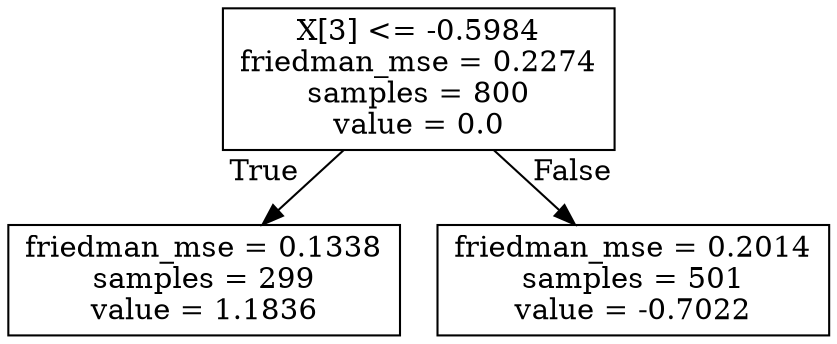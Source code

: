 digraph Tree {
node [shape=box] ;
0 [label="X[3] <= -0.5984\nfriedman_mse = 0.2274\nsamples = 800\nvalue = 0.0"] ;
1 [label="friedman_mse = 0.1338\nsamples = 299\nvalue = 1.1836"] ;
0 -> 1 [labeldistance=2.5, labelangle=45, headlabel="True"] ;
2 [label="friedman_mse = 0.2014\nsamples = 501\nvalue = -0.7022"] ;
0 -> 2 [labeldistance=2.5, labelangle=-45, headlabel="False"] ;
}